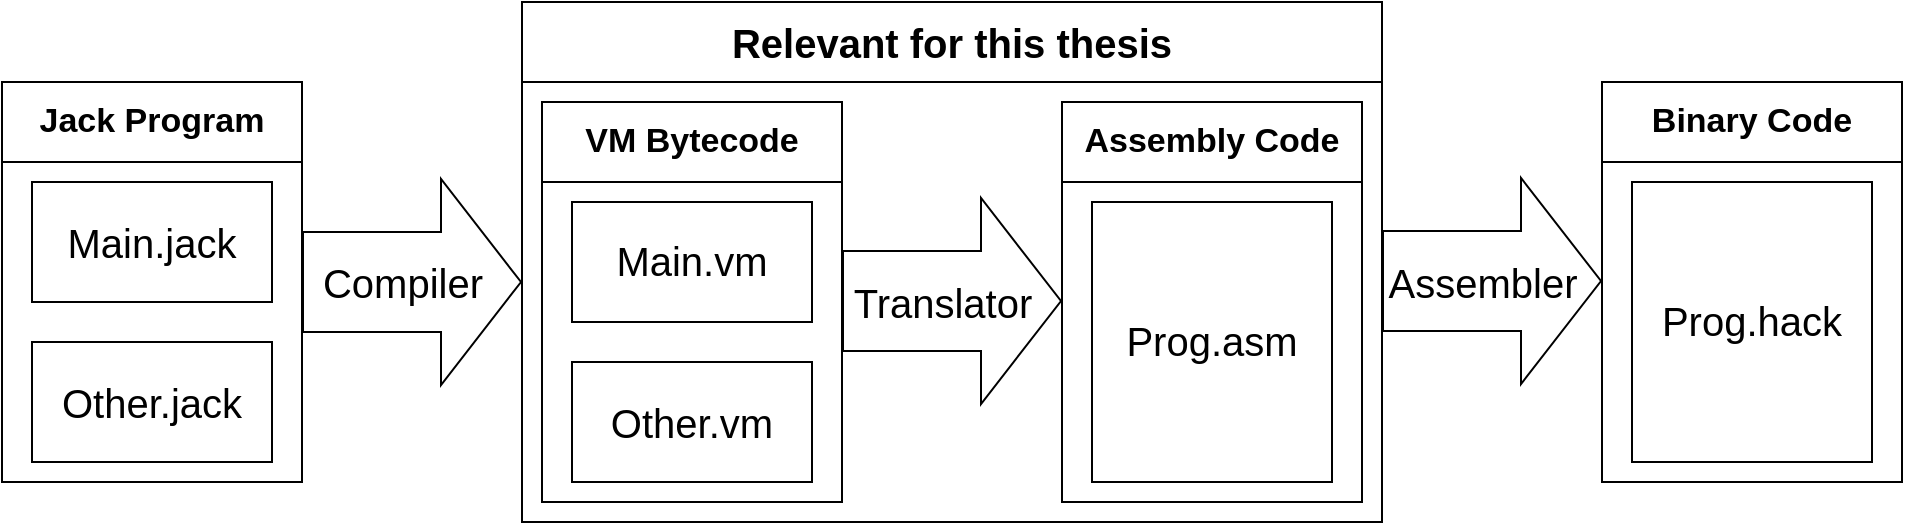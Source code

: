 <mxfile version="20.6.0" type="device"><diagram id="g9_YLUi4M32weLsq_o_s" name="Page-1"><mxGraphModel dx="920" dy="1351" grid="1" gridSize="10" guides="1" tooltips="1" connect="1" arrows="1" fold="1" page="1" pageScale="1" pageWidth="1100" pageHeight="850" math="0" shadow="0"><root><mxCell id="0"/><mxCell id="1" parent="0"/><mxCell id="soZJh8nYOUdB4aC0NcKX-1" value="Jack Program" style="swimlane;whiteSpace=wrap;html=1;fontSize=17;startSize=40;" vertex="1" parent="1"><mxGeometry x="130" y="130" width="150" height="200" as="geometry"/></mxCell><mxCell id="soZJh8nYOUdB4aC0NcKX-6" value="&lt;div style=&quot;font-size: 20px;&quot;&gt;&lt;font style=&quot;font-size: 20px;&quot;&gt;Main.jack&lt;/font&gt;&lt;/div&gt;" style="rounded=0;whiteSpace=wrap;html=1;fontSize=17;" vertex="1" parent="soZJh8nYOUdB4aC0NcKX-1"><mxGeometry x="15" y="50" width="120" height="60" as="geometry"/></mxCell><mxCell id="soZJh8nYOUdB4aC0NcKX-7" value="&lt;div style=&quot;font-size: 20px;&quot;&gt;&lt;font style=&quot;font-size: 20px;&quot;&gt;Other.jack&lt;/font&gt;&lt;/div&gt;" style="rounded=0;whiteSpace=wrap;html=1;fontSize=17;" vertex="1" parent="soZJh8nYOUdB4aC0NcKX-1"><mxGeometry x="15" y="130" width="120" height="60" as="geometry"/></mxCell><mxCell id="soZJh8nYOUdB4aC0NcKX-8" value="" style="shape=flexArrow;endArrow=classic;html=1;rounded=0;fontSize=20;exitX=1;exitY=0.5;exitDx=0;exitDy=0;endWidth=52;endSize=13;width=50;entryX=0;entryY=0.5;entryDx=0;entryDy=0;" edge="1" parent="1" source="soZJh8nYOUdB4aC0NcKX-1"><mxGeometry width="50" height="50" relative="1" as="geometry"><mxPoint x="440" y="620" as="sourcePoint"/><mxPoint x="390" y="230" as="targetPoint"/></mxGeometry></mxCell><mxCell id="soZJh8nYOUdB4aC0NcKX-9" value="&lt;div&gt;Compiler&lt;/div&gt;" style="edgeLabel;html=1;align=center;verticalAlign=middle;resizable=0;points=[];fontSize=20;" vertex="1" connectable="0" parent="soZJh8nYOUdB4aC0NcKX-8"><mxGeometry x="-0.165" y="-2" relative="1" as="geometry"><mxPoint x="4" y="-2" as="offset"/></mxGeometry></mxCell><mxCell id="soZJh8nYOUdB4aC0NcKX-30" value="" style="shape=flexArrow;endArrow=classic;html=1;rounded=0;fontSize=20;exitX=1;exitY=0.5;exitDx=0;exitDy=0;endWidth=52;endSize=13;width=50;" edge="1" parent="1"><mxGeometry width="50" height="50" relative="1" as="geometry"><mxPoint x="820" y="229.5" as="sourcePoint"/><mxPoint x="930" y="229.5" as="targetPoint"/></mxGeometry></mxCell><mxCell id="soZJh8nYOUdB4aC0NcKX-31" value="Assembler" style="edgeLabel;html=1;align=center;verticalAlign=middle;resizable=0;points=[];fontSize=20;" vertex="1" connectable="0" parent="soZJh8nYOUdB4aC0NcKX-30"><mxGeometry x="-0.165" y="-2" relative="1" as="geometry"><mxPoint x="4" y="-2" as="offset"/></mxGeometry></mxCell><mxCell id="soZJh8nYOUdB4aC0NcKX-32" value="Binary Code" style="swimlane;whiteSpace=wrap;html=1;fontSize=17;startSize=40;" vertex="1" parent="1"><mxGeometry x="930" y="130" width="150" height="200" as="geometry"/></mxCell><mxCell id="soZJh8nYOUdB4aC0NcKX-33" value="&lt;font style=&quot;font-size: 20px;&quot;&gt;Prog.hack&lt;/font&gt;" style="rounded=0;whiteSpace=wrap;html=1;fontSize=17;" vertex="1" parent="soZJh8nYOUdB4aC0NcKX-32"><mxGeometry x="15" y="50" width="120" height="140" as="geometry"/></mxCell><mxCell id="soZJh8nYOUdB4aC0NcKX-34" value="Relevant for this thesis" style="swimlane;whiteSpace=wrap;html=1;fontSize=20;startSize=40;" vertex="1" parent="1"><mxGeometry x="390" y="90" width="430" height="260" as="geometry"/></mxCell><mxCell id="soZJh8nYOUdB4aC0NcKX-10" value="VM Bytecode" style="swimlane;whiteSpace=wrap;html=1;fontSize=17;startSize=40;" vertex="1" parent="soZJh8nYOUdB4aC0NcKX-34"><mxGeometry x="10" y="50" width="150" height="200" as="geometry"/></mxCell><mxCell id="soZJh8nYOUdB4aC0NcKX-11" value="&lt;font style=&quot;font-size: 20px;&quot;&gt;Main.vm&lt;/font&gt;" style="rounded=0;whiteSpace=wrap;html=1;fontSize=17;" vertex="1" parent="soZJh8nYOUdB4aC0NcKX-10"><mxGeometry x="15" y="50" width="120" height="60" as="geometry"/></mxCell><mxCell id="soZJh8nYOUdB4aC0NcKX-12" value="&lt;div style=&quot;font-size: 20px;&quot;&gt;&lt;font style=&quot;font-size: 20px;&quot;&gt;Other.vm&lt;/font&gt;&lt;/div&gt;" style="rounded=0;whiteSpace=wrap;html=1;fontSize=17;" vertex="1" parent="soZJh8nYOUdB4aC0NcKX-10"><mxGeometry x="15" y="130" width="120" height="60" as="geometry"/></mxCell><mxCell id="soZJh8nYOUdB4aC0NcKX-25" value="" style="shape=flexArrow;endArrow=classic;html=1;rounded=0;fontSize=20;exitX=1;exitY=0.5;exitDx=0;exitDy=0;endWidth=52;endSize=13;width=50;" edge="1" parent="soZJh8nYOUdB4aC0NcKX-34"><mxGeometry width="50" height="50" relative="1" as="geometry"><mxPoint x="160" y="149.5" as="sourcePoint"/><mxPoint x="270" y="149.5" as="targetPoint"/></mxGeometry></mxCell><mxCell id="soZJh8nYOUdB4aC0NcKX-26" value="Translator" style="edgeLabel;html=1;align=center;verticalAlign=middle;resizable=0;points=[];fontSize=20;" vertex="1" connectable="0" parent="soZJh8nYOUdB4aC0NcKX-25"><mxGeometry x="-0.165" y="-2" relative="1" as="geometry"><mxPoint x="4" y="-2" as="offset"/></mxGeometry></mxCell><mxCell id="soZJh8nYOUdB4aC0NcKX-27" value="Assembly Code" style="swimlane;whiteSpace=wrap;html=1;fontSize=17;startSize=40;" vertex="1" parent="soZJh8nYOUdB4aC0NcKX-34"><mxGeometry x="270" y="50" width="150" height="200" as="geometry"/></mxCell><mxCell id="soZJh8nYOUdB4aC0NcKX-28" value="&lt;font style=&quot;font-size: 20px;&quot;&gt;Prog.asm&lt;/font&gt;" style="rounded=0;whiteSpace=wrap;html=1;fontSize=17;" vertex="1" parent="soZJh8nYOUdB4aC0NcKX-27"><mxGeometry x="15" y="50" width="120" height="140" as="geometry"/></mxCell></root></mxGraphModel></diagram></mxfile>
